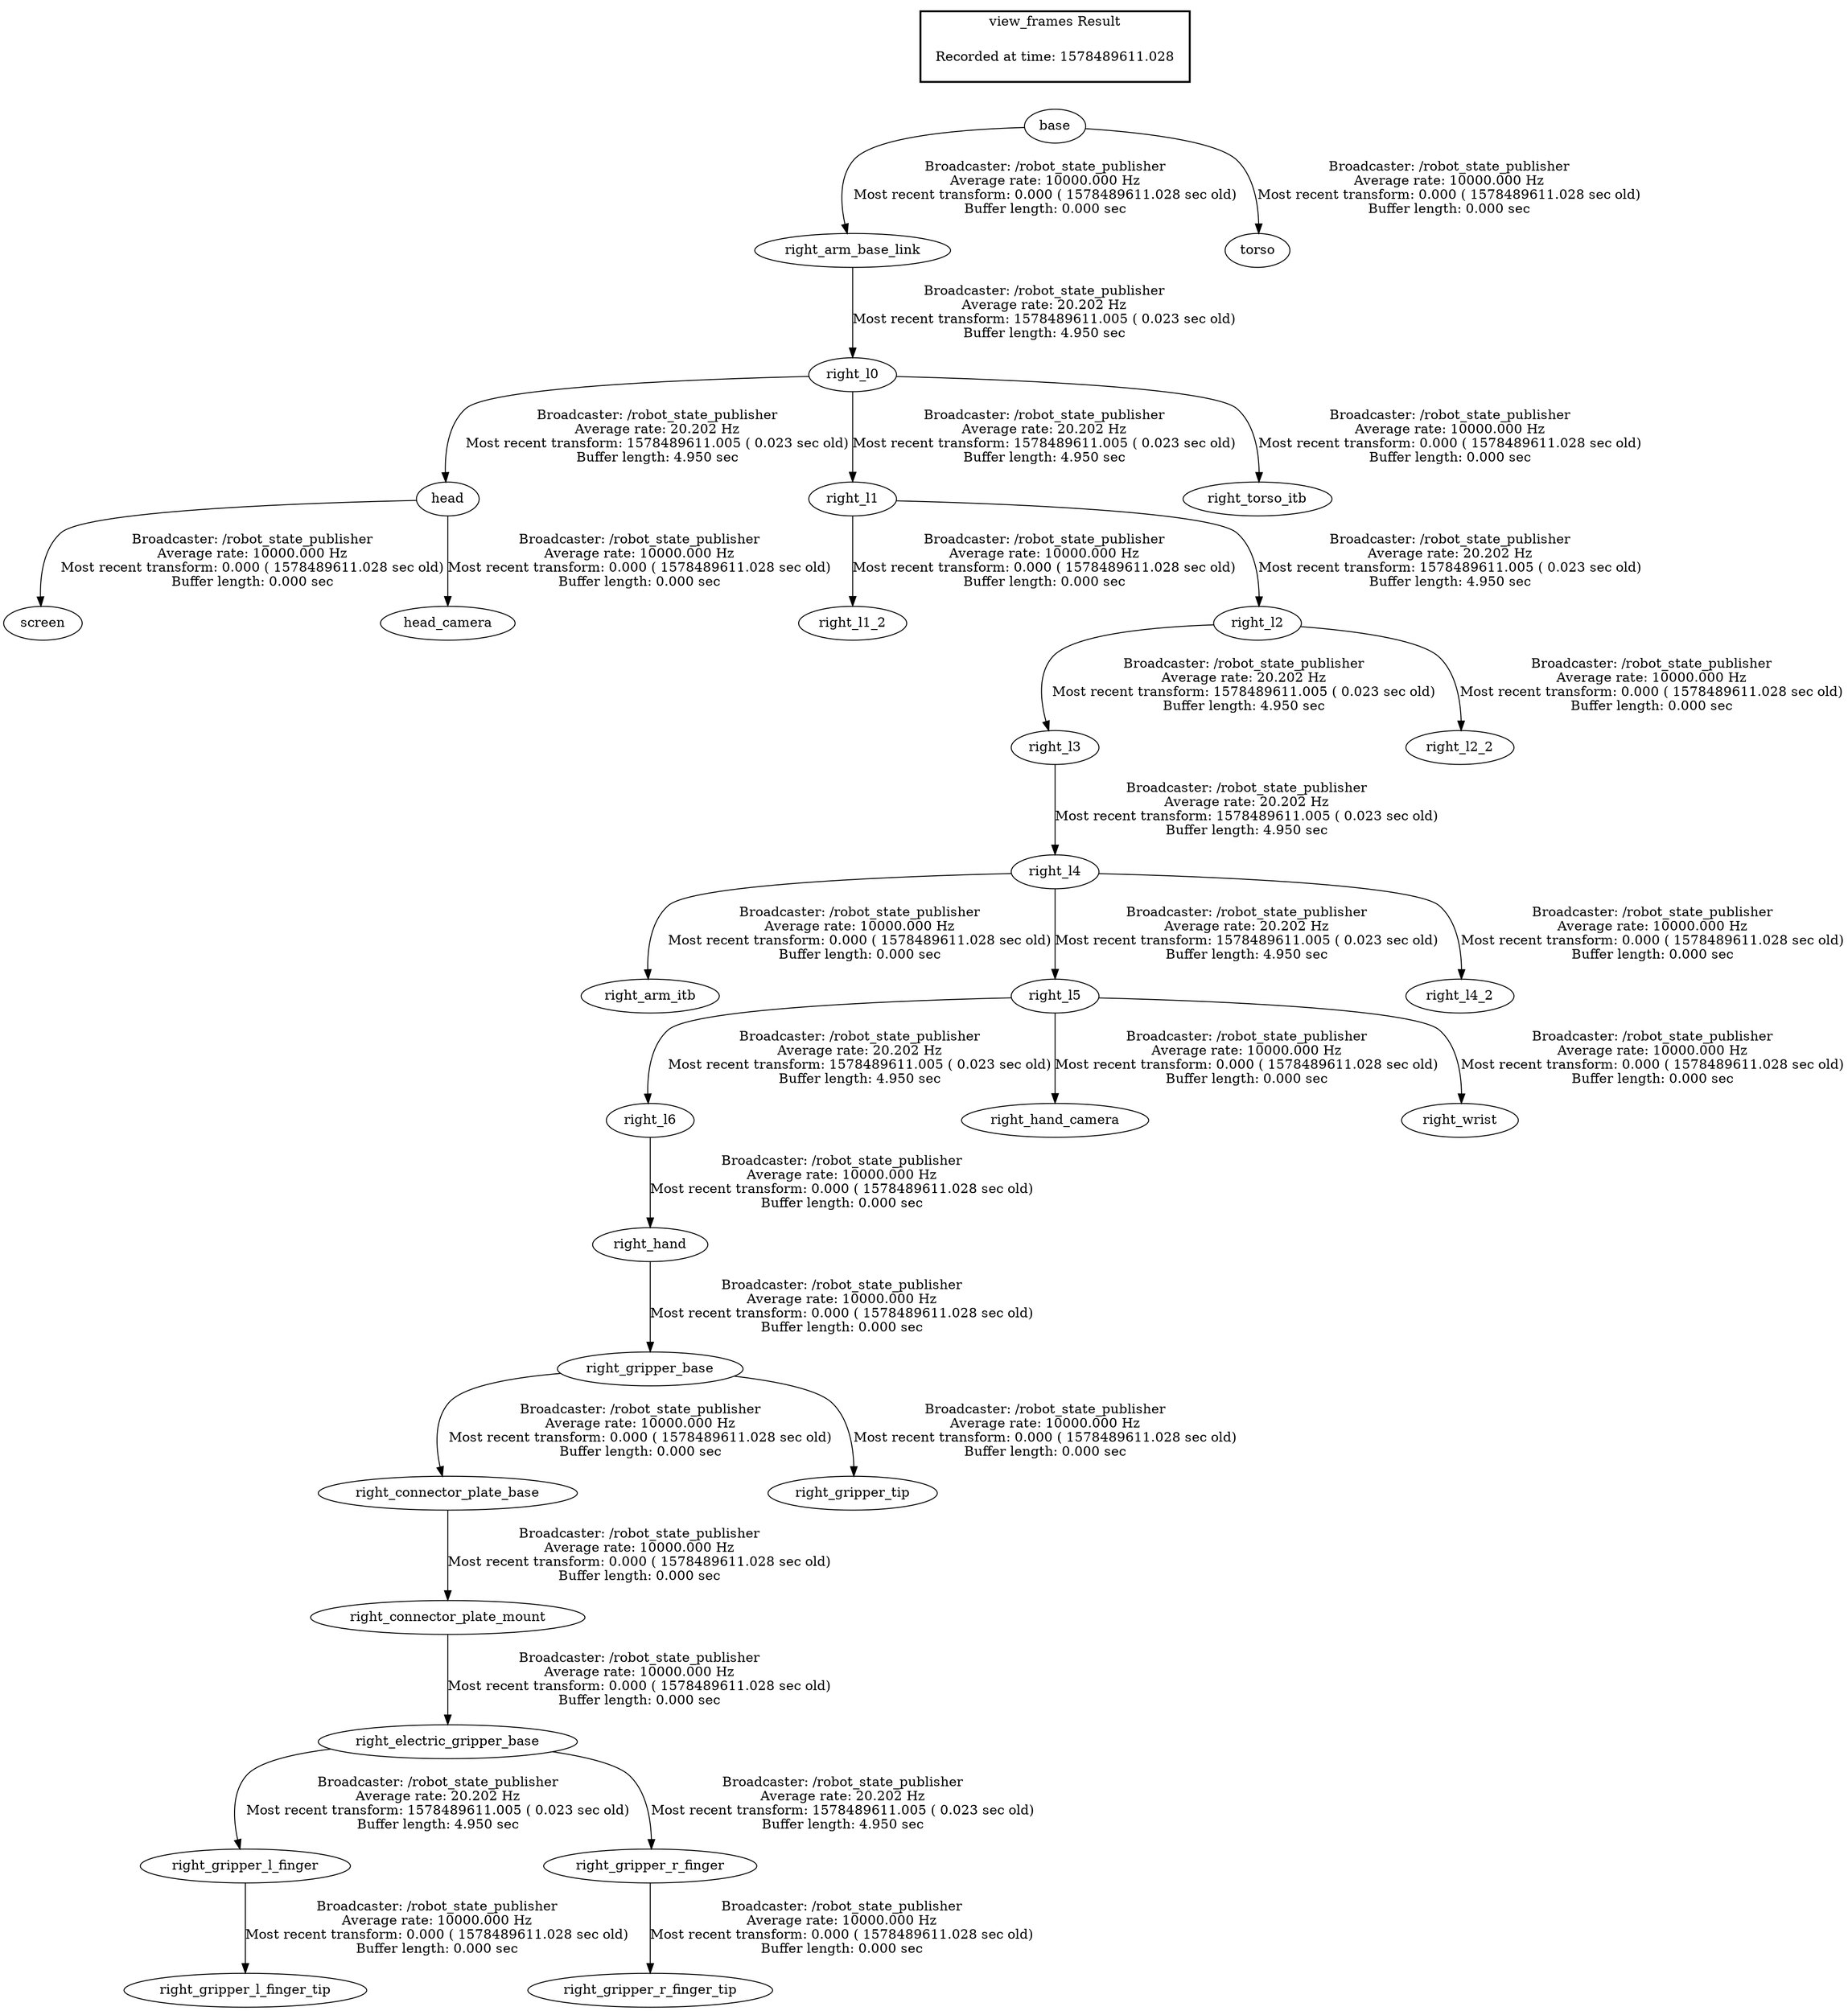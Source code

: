 digraph G {
"head" -> "screen"[label="Broadcaster: /robot_state_publisher\nAverage rate: 10000.000 Hz\nMost recent transform: 0.000 ( 1578489611.028 sec old)\nBuffer length: 0.000 sec\n"];
"right_l0" -> "head"[label="Broadcaster: /robot_state_publisher\nAverage rate: 20.202 Hz\nMost recent transform: 1578489611.005 ( 0.023 sec old)\nBuffer length: 4.950 sec\n"];
"head" -> "head_camera"[label="Broadcaster: /robot_state_publisher\nAverage rate: 10000.000 Hz\nMost recent transform: 0.000 ( 1578489611.028 sec old)\nBuffer length: 0.000 sec\n"];
"right_l4" -> "right_arm_itb"[label="Broadcaster: /robot_state_publisher\nAverage rate: 10000.000 Hz\nMost recent transform: 0.000 ( 1578489611.028 sec old)\nBuffer length: 0.000 sec\n"];
"right_l3" -> "right_l4"[label="Broadcaster: /robot_state_publisher\nAverage rate: 20.202 Hz\nMost recent transform: 1578489611.005 ( 0.023 sec old)\nBuffer length: 4.950 sec\n"];
"base" -> "right_arm_base_link"[label="Broadcaster: /robot_state_publisher\nAverage rate: 10000.000 Hz\nMost recent transform: 0.000 ( 1578489611.028 sec old)\nBuffer length: 0.000 sec\n"];
"right_gripper_base" -> "right_connector_plate_base"[label="Broadcaster: /robot_state_publisher\nAverage rate: 10000.000 Hz\nMost recent transform: 0.000 ( 1578489611.028 sec old)\nBuffer length: 0.000 sec\n"];
"right_hand" -> "right_gripper_base"[label="Broadcaster: /robot_state_publisher\nAverage rate: 10000.000 Hz\nMost recent transform: 0.000 ( 1578489611.028 sec old)\nBuffer length: 0.000 sec\n"];
"right_connector_plate_base" -> "right_connector_plate_mount"[label="Broadcaster: /robot_state_publisher\nAverage rate: 10000.000 Hz\nMost recent transform: 0.000 ( 1578489611.028 sec old)\nBuffer length: 0.000 sec\n"];
"right_connector_plate_mount" -> "right_electric_gripper_base"[label="Broadcaster: /robot_state_publisher\nAverage rate: 10000.000 Hz\nMost recent transform: 0.000 ( 1578489611.028 sec old)\nBuffer length: 0.000 sec\n"];
"right_l6" -> "right_hand"[label="Broadcaster: /robot_state_publisher\nAverage rate: 10000.000 Hz\nMost recent transform: 0.000 ( 1578489611.028 sec old)\nBuffer length: 0.000 sec\n"];
"right_gripper_l_finger" -> "right_gripper_l_finger_tip"[label="Broadcaster: /robot_state_publisher\nAverage rate: 10000.000 Hz\nMost recent transform: 0.000 ( 1578489611.028 sec old)\nBuffer length: 0.000 sec\n"];
"right_electric_gripper_base" -> "right_gripper_l_finger"[label="Broadcaster: /robot_state_publisher\nAverage rate: 20.202 Hz\nMost recent transform: 1578489611.005 ( 0.023 sec old)\nBuffer length: 4.950 sec\n"];
"right_gripper_r_finger" -> "right_gripper_r_finger_tip"[label="Broadcaster: /robot_state_publisher\nAverage rate: 10000.000 Hz\nMost recent transform: 0.000 ( 1578489611.028 sec old)\nBuffer length: 0.000 sec\n"];
"right_electric_gripper_base" -> "right_gripper_r_finger"[label="Broadcaster: /robot_state_publisher\nAverage rate: 20.202 Hz\nMost recent transform: 1578489611.005 ( 0.023 sec old)\nBuffer length: 4.950 sec\n"];
"right_gripper_base" -> "right_gripper_tip"[label="Broadcaster: /robot_state_publisher\nAverage rate: 10000.000 Hz\nMost recent transform: 0.000 ( 1578489611.028 sec old)\nBuffer length: 0.000 sec\n"];
"right_l5" -> "right_l6"[label="Broadcaster: /robot_state_publisher\nAverage rate: 20.202 Hz\nMost recent transform: 1578489611.005 ( 0.023 sec old)\nBuffer length: 4.950 sec\n"];
"right_l5" -> "right_hand_camera"[label="Broadcaster: /robot_state_publisher\nAverage rate: 10000.000 Hz\nMost recent transform: 0.000 ( 1578489611.028 sec old)\nBuffer length: 0.000 sec\n"];
"right_l4" -> "right_l5"[label="Broadcaster: /robot_state_publisher\nAverage rate: 20.202 Hz\nMost recent transform: 1578489611.005 ( 0.023 sec old)\nBuffer length: 4.950 sec\n"];
"right_l1" -> "right_l1_2"[label="Broadcaster: /robot_state_publisher\nAverage rate: 10000.000 Hz\nMost recent transform: 0.000 ( 1578489611.028 sec old)\nBuffer length: 0.000 sec\n"];
"right_l0" -> "right_l1"[label="Broadcaster: /robot_state_publisher\nAverage rate: 20.202 Hz\nMost recent transform: 1578489611.005 ( 0.023 sec old)\nBuffer length: 4.950 sec\n"];
"right_l2" -> "right_l2_2"[label="Broadcaster: /robot_state_publisher\nAverage rate: 10000.000 Hz\nMost recent transform: 0.000 ( 1578489611.028 sec old)\nBuffer length: 0.000 sec\n"];
"right_l1" -> "right_l2"[label="Broadcaster: /robot_state_publisher\nAverage rate: 20.202 Hz\nMost recent transform: 1578489611.005 ( 0.023 sec old)\nBuffer length: 4.950 sec\n"];
"right_l4" -> "right_l4_2"[label="Broadcaster: /robot_state_publisher\nAverage rate: 10000.000 Hz\nMost recent transform: 0.000 ( 1578489611.028 sec old)\nBuffer length: 0.000 sec\n"];
"right_l0" -> "right_torso_itb"[label="Broadcaster: /robot_state_publisher\nAverage rate: 10000.000 Hz\nMost recent transform: 0.000 ( 1578489611.028 sec old)\nBuffer length: 0.000 sec\n"];
"right_arm_base_link" -> "right_l0"[label="Broadcaster: /robot_state_publisher\nAverage rate: 20.202 Hz\nMost recent transform: 1578489611.005 ( 0.023 sec old)\nBuffer length: 4.950 sec\n"];
"right_l5" -> "right_wrist"[label="Broadcaster: /robot_state_publisher\nAverage rate: 10000.000 Hz\nMost recent transform: 0.000 ( 1578489611.028 sec old)\nBuffer length: 0.000 sec\n"];
"base" -> "torso"[label="Broadcaster: /robot_state_publisher\nAverage rate: 10000.000 Hz\nMost recent transform: 0.000 ( 1578489611.028 sec old)\nBuffer length: 0.000 sec\n"];
"right_l2" -> "right_l3"[label="Broadcaster: /robot_state_publisher\nAverage rate: 20.202 Hz\nMost recent transform: 1578489611.005 ( 0.023 sec old)\nBuffer length: 4.950 sec\n"];
edge [style=invis];
 subgraph cluster_legend { style=bold; color=black; label ="view_frames Result";
"Recorded at time: 1578489611.028"[ shape=plaintext ] ;
 }->"base";
}